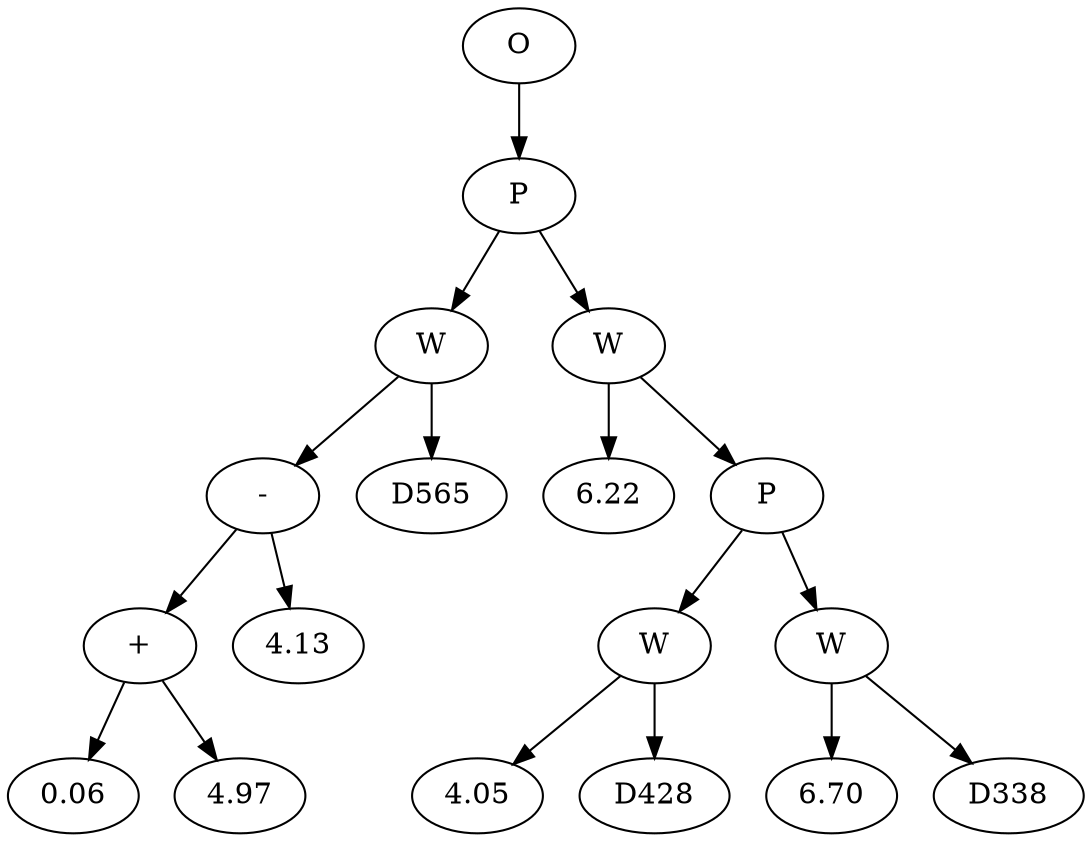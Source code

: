// Tree
digraph {
	15933455 [label=O]
	15933456 [label=P]
	15933455 -> 15933456
	15933457 [label=W]
	15933456 -> 15933457
	15933458 [label="-"]
	15933457 -> 15933458
	15933459 [label="+"]
	15933458 -> 15933459
	15933460 [label=0.06]
	15933459 -> 15933460
	15933461 [label=4.97]
	15933459 -> 15933461
	15933462 [label=4.13]
	15933458 -> 15933462
	15933463 [label=D565]
	15933457 -> 15933463
	15933464 [label=W]
	15933456 -> 15933464
	15933465 [label=6.22]
	15933464 -> 15933465
	15933466 [label=P]
	15933464 -> 15933466
	15933467 [label=W]
	15933466 -> 15933467
	15933468 [label=4.05]
	15933467 -> 15933468
	15933469 [label=D428]
	15933467 -> 15933469
	15933470 [label=W]
	15933466 -> 15933470
	15933471 [label=6.70]
	15933470 -> 15933471
	15933472 [label=D338]
	15933470 -> 15933472
}
